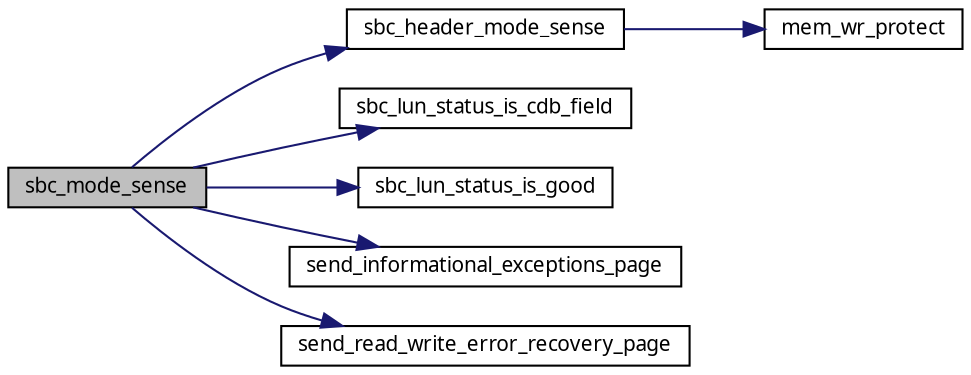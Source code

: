 digraph G
{
  edge [fontname="FreeSans.ttf",fontsize=10,labelfontname="FreeSans.ttf",labelfontsize=10];
  node [fontname="FreeSans.ttf",fontsize=10,shape=record];
  rankdir=LR;
  Node1 [label="sbc_mode_sense",height=0.2,width=0.4,color="black", fillcolor="grey75", style="filled" fontcolor="black"];
  Node1 -> Node2 [color="midnightblue",fontsize=10,style="solid",fontname="FreeSans.ttf"];
  Node2 [label="sbc_header_mode_sense",height=0.2,width=0.4,color="black", fillcolor="white", style="filled",URL="$a00070.html#d271554321a2b1514627ba300d456266"];
  Node2 -> Node3 [color="midnightblue",fontsize=10,style="solid",fontname="FreeSans.ttf"];
  Node3 [label="mem_wr_protect",height=0.2,width=0.4,color="black", fillcolor="white", style="filled",URL="$a00040.html#f4b64acad5f46d01e082d7a7301078df",tooltip="This function return is the write protected mode."];
  Node1 -> Node4 [color="midnightblue",fontsize=10,style="solid",fontname="FreeSans.ttf"];
  Node4 [label="sbc_lun_status_is_cdb_field",height=0.2,width=0.4,color="black", fillcolor="white", style="filled",URL="$a00070.html#5634cbe8140cfb07e11955c5deac1521",tooltip="This fonction send the UFI status FAIL because CDB field is invalid."];
  Node1 -> Node5 [color="midnightblue",fontsize=10,style="solid",fontname="FreeSans.ttf"];
  Node5 [label="sbc_lun_status_is_good",height=0.2,width=0.4,color="black", fillcolor="white", style="filled",URL="$a00070.html#6a32a04cfe5f86c7200512a2dee798f8",tooltip="This fonction send the UFI status GOOD."];
  Node1 -> Node6 [color="midnightblue",fontsize=10,style="solid",fontname="FreeSans.ttf"];
  Node6 [label="send_informational_exceptions_page",height=0.2,width=0.4,color="black", fillcolor="white", style="filled",URL="$a00070.html#9aeb6a792ed5528e5b9af00665649c9a"];
  Node1 -> Node7 [color="midnightblue",fontsize=10,style="solid",fontname="FreeSans.ttf"];
  Node7 [label="send_read_write_error_recovery_page",height=0.2,width=0.4,color="black", fillcolor="white", style="filled",URL="$a00070.html#17c5bfefe2c03b2dd4c7502151292b56"];
}

